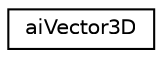 digraph "Graphical Class Hierarchy"
{
  edge [fontname="Helvetica",fontsize="10",labelfontname="Helvetica",labelfontsize="10"];
  node [fontname="Helvetica",fontsize="10",shape=record];
  rankdir="LR";
  Node1 [label="aiVector3D",height=0.2,width=0.4,color="black", fillcolor="white", style="filled",URL="$structai_vector3_d.html"];
}
